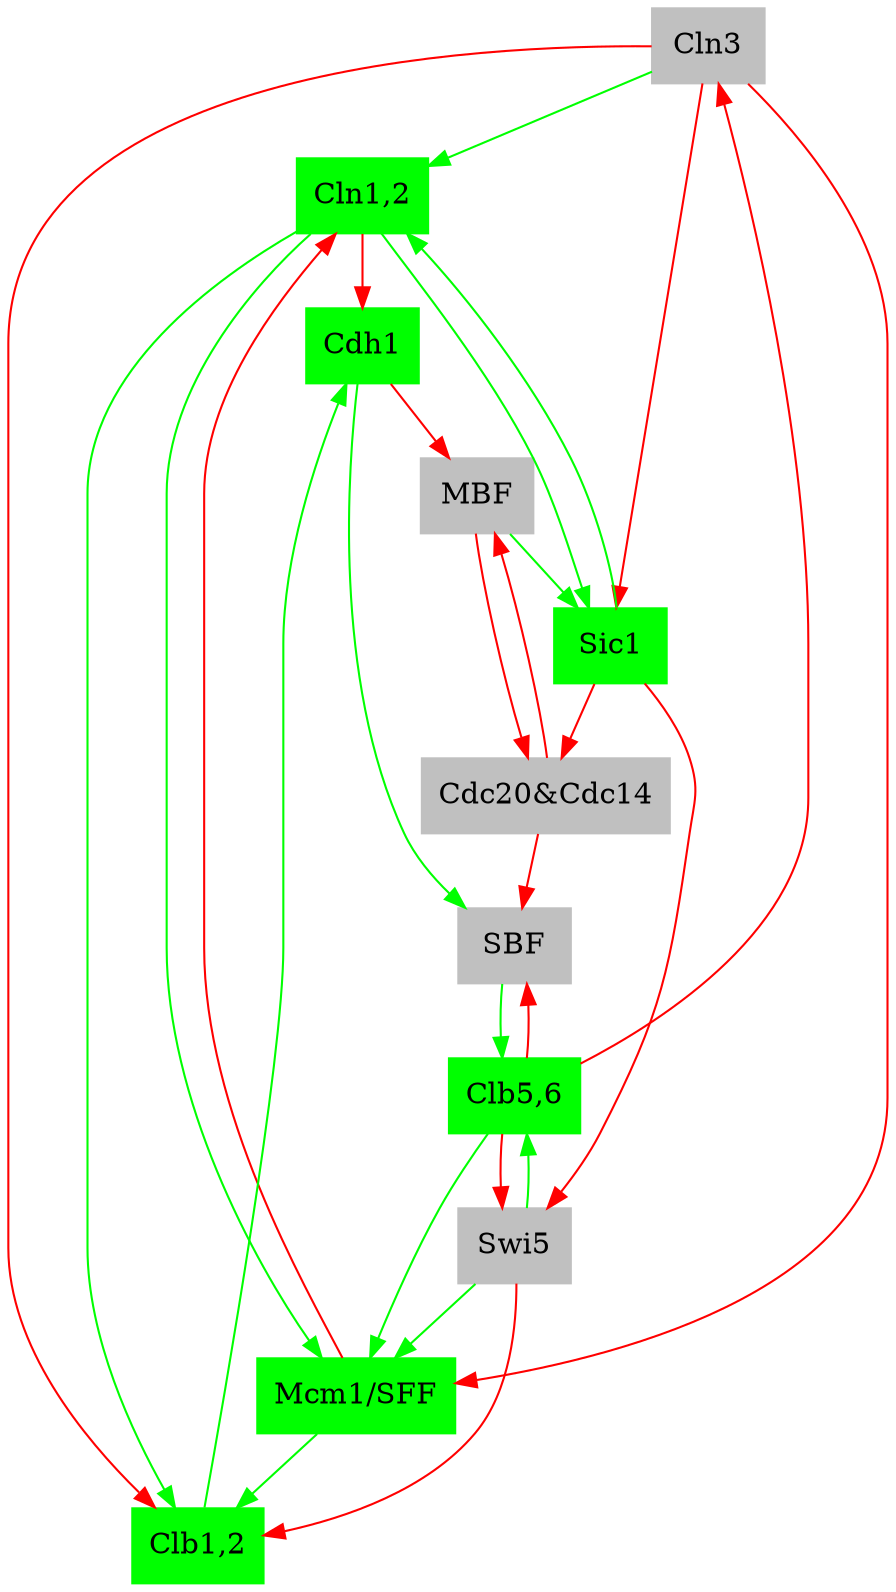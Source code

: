 digraph 00011001111  {
"Cln3" [shape=box, color=gray, style=filled];
	edge [color=red]; 
	"Clb5,6" -> "Cln3";
"MBF" [shape=box, color=gray, style=filled];
	edge [color=red]; 
	"Cdc20&Cdc14" -> "MBF";
	"Cdh1" -> "MBF";
"SBF" [shape=box, color=gray, style=filled];
	edge [color=green]; 
	"Cdh1" -> "SBF";
	edge [color=red]; 
	"Cdc20&Cdc14" -> "SBF";
	"Clb5,6" -> "SBF";
"Cln1,2" [shape=box, color=green, style=filled];
	edge [color=green]; 
	"Cln3" -> "Cln1,2";
	"Sic1" -> "Cln1,2";
	edge [color=red]; 
	"Mcm1/SFF" -> "Cln1,2";
"Cdh1" [shape=box, color=green, style=filled];
	edge [color=green]; 
	"Clb1,2" -> "Cdh1";
	edge [color=red]; 
	"Cln1,2" -> "Cdh1";
"Swi5" [shape=box, color=gray, style=filled];
	edge [color=red]; 
	"Clb5,6" -> "Swi5";
	"Sic1" -> "Swi5";
"Cdc20&Cdc14" [shape=box, color=gray, style=filled];
	edge [color=red]; 
	"MBF" -> "Cdc20&Cdc14";
	"Sic1" -> "Cdc20&Cdc14";
"Clb5,6" [shape=box, color=green, style=filled];
	edge [color=green]; 
	"SBF" -> "Clb5,6";
	"Swi5" -> "Clb5,6";
"Sic1" [shape=box, color=green, style=filled];
	edge [color=green]; 
	"Cln1,2" -> "Sic1";
	"MBF" -> "Sic1";
	edge [color=red]; 
	"Cln3" -> "Sic1";
"Clb1,2" [shape=box, color=green, style=filled];
	edge [color=green]; 
	"Cln1,2" -> "Clb1,2";
	"Mcm1/SFF" -> "Clb1,2";
	edge [color=red]; 
	"Cln3" -> "Clb1,2";
	"Swi5" -> "Clb1,2";
"Mcm1/SFF" [shape=box, color=green, style=filled];
	edge [color=green]; 
	"Clb5,6" -> "Mcm1/SFF";
	"Cln1,2" -> "Mcm1/SFF";
	"Swi5" -> "Mcm1/SFF";
	edge [color=red]; 
	"Cln3" -> "Mcm1/SFF";

}